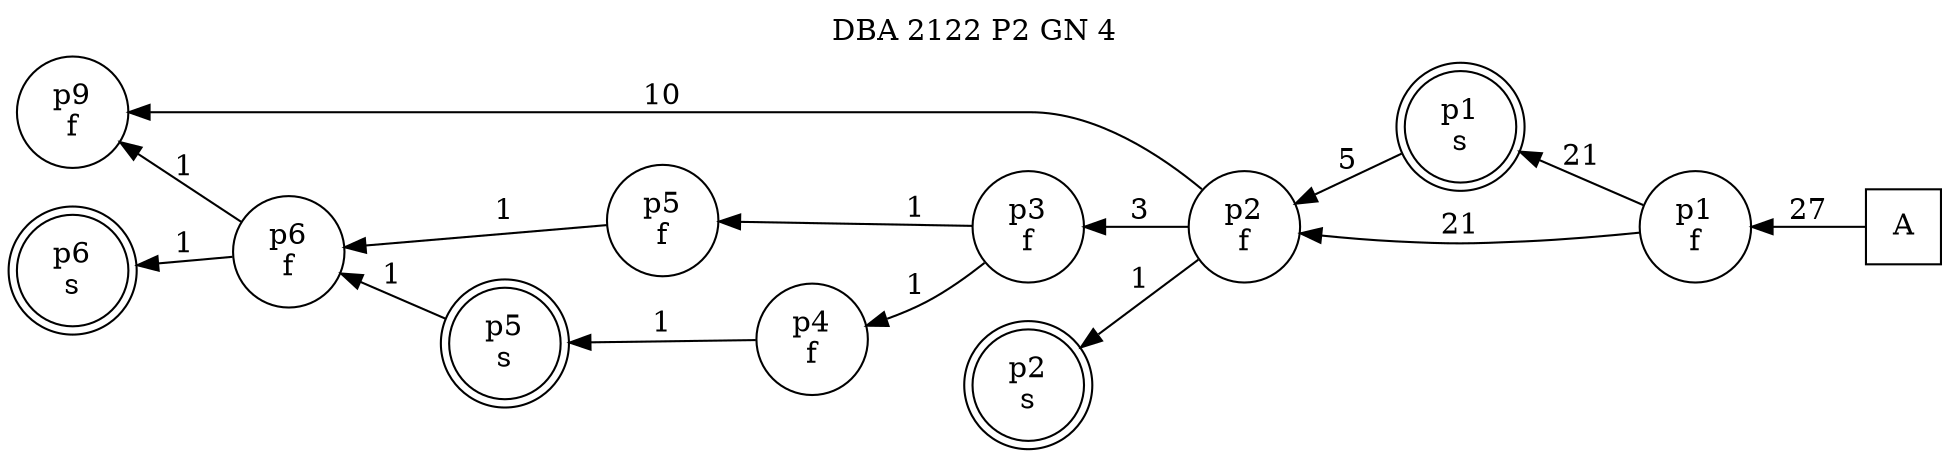 digraph DBA_2122_P2_GN_4_LOW {
labelloc="tl"
label= " DBA 2122 P2 GN 4 "
rankdir="RL";
"A" [shape="square" label="A"]
"p1_f" [shape="circle" label="p1
f"]
"p1_s" [shape="doublecircle" label="p1
s"]
"p2_f" [shape="circle" label="p2
f"]
"p9_f" [shape="circle" label="p9
f"]
"p3_f" [shape="circle" label="p3
f"]
"p5_f" [shape="circle" label="p5
f"]
"p6_f" [shape="circle" label="p6
f"]
"p2_s" [shape="doublecircle" label="p2
s"]
"p4_f" [shape="circle" label="p4
f"]
"p5_s" [shape="doublecircle" label="p5
s"]
"p6_s" [shape="doublecircle" label="p6
s"]
"A" -> "p1_f" [ label=27]
"p1_f" -> "p1_s" [ label=21]
"p1_f" -> "p2_f" [ label=21]
"p1_s" -> "p2_f" [ label=5]
"p2_f" -> "p9_f" [ label=10]
"p2_f" -> "p3_f" [ label=3]
"p2_f" -> "p2_s" [ label=1]
"p3_f" -> "p5_f" [ label=1]
"p3_f" -> "p4_f" [ label=1]
"p5_f" -> "p6_f" [ label=1]
"p6_f" -> "p9_f" [ label=1]
"p6_f" -> "p6_s" [ label=1]
"p4_f" -> "p5_s" [ label=1]
"p5_s" -> "p6_f" [ label=1]
}
